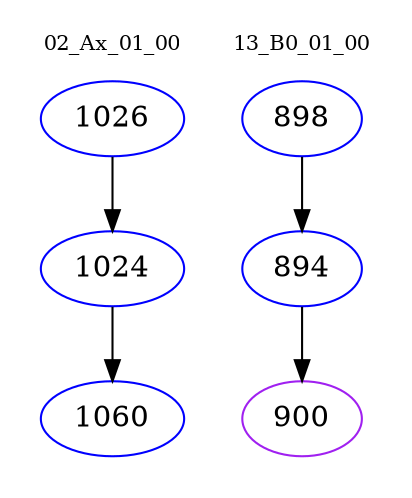digraph{
subgraph cluster_0 {
color = white
label = "02_Ax_01_00";
fontsize=10;
T0_1026 [label="1026", color="blue"]
T0_1026 -> T0_1024 [color="black"]
T0_1024 [label="1024", color="blue"]
T0_1024 -> T0_1060 [color="black"]
T0_1060 [label="1060", color="blue"]
}
subgraph cluster_1 {
color = white
label = "13_B0_01_00";
fontsize=10;
T1_898 [label="898", color="blue"]
T1_898 -> T1_894 [color="black"]
T1_894 [label="894", color="blue"]
T1_894 -> T1_900 [color="black"]
T1_900 [label="900", color="purple"]
}
}
